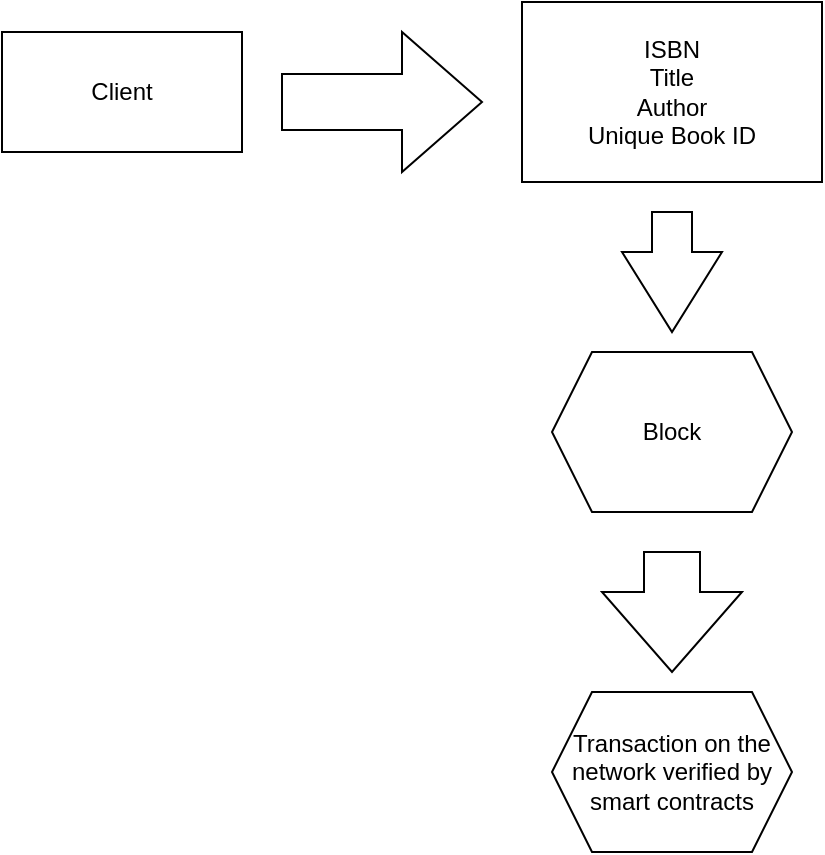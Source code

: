 <mxfile version="21.0.6" type="device"><diagram name="Page-1" id="8oPrIiNlYeoiEpqP3zM6"><mxGraphModel dx="1050" dy="549" grid="1" gridSize="10" guides="1" tooltips="1" connect="1" arrows="1" fold="1" page="1" pageScale="1" pageWidth="827" pageHeight="1169" math="0" shadow="0"><root><mxCell id="0"/><mxCell id="1" parent="0"/><mxCell id="4W84s1nhI8Q5dE_HqNoc-1" value="ISBN&lt;br&gt;Title&lt;br&gt;Author&lt;br&gt;Unique Book ID" style="rounded=0;whiteSpace=wrap;html=1;" vertex="1" parent="1"><mxGeometry x="270" y="35" width="150" height="90" as="geometry"/></mxCell><mxCell id="4W84s1nhI8Q5dE_HqNoc-3" value="Client" style="rounded=0;whiteSpace=wrap;html=1;" vertex="1" parent="1"><mxGeometry x="10" y="50" width="120" height="60" as="geometry"/></mxCell><mxCell id="4W84s1nhI8Q5dE_HqNoc-12" value="" style="html=1;shadow=0;dashed=0;align=center;verticalAlign=middle;shape=mxgraph.arrows2.arrow;dy=0.6;dx=40;notch=0;" vertex="1" parent="1"><mxGeometry x="150" y="50" width="100" height="70" as="geometry"/></mxCell><mxCell id="4W84s1nhI8Q5dE_HqNoc-13" value="" style="html=1;shadow=0;dashed=0;align=center;verticalAlign=middle;shape=mxgraph.arrows2.arrow;dy=0.6;dx=40;direction=south;notch=0;" vertex="1" parent="1"><mxGeometry x="320" y="140" width="50" height="60" as="geometry"/></mxCell><mxCell id="4W84s1nhI8Q5dE_HqNoc-14" value="Block" style="shape=hexagon;perimeter=hexagonPerimeter2;whiteSpace=wrap;html=1;fixedSize=1;" vertex="1" parent="1"><mxGeometry x="285" y="210" width="120" height="80" as="geometry"/></mxCell><mxCell id="4W84s1nhI8Q5dE_HqNoc-15" value="" style="html=1;shadow=0;dashed=0;align=center;verticalAlign=middle;shape=mxgraph.arrows2.arrow;dy=0.6;dx=40;direction=south;notch=0;" vertex="1" parent="1"><mxGeometry x="310" y="310" width="70" height="60" as="geometry"/></mxCell><mxCell id="4W84s1nhI8Q5dE_HqNoc-16" value="Transaction on the network verified by smart contracts" style="shape=hexagon;perimeter=hexagonPerimeter2;whiteSpace=wrap;html=1;fixedSize=1;" vertex="1" parent="1"><mxGeometry x="285" y="380" width="120" height="80" as="geometry"/></mxCell></root></mxGraphModel></diagram></mxfile>